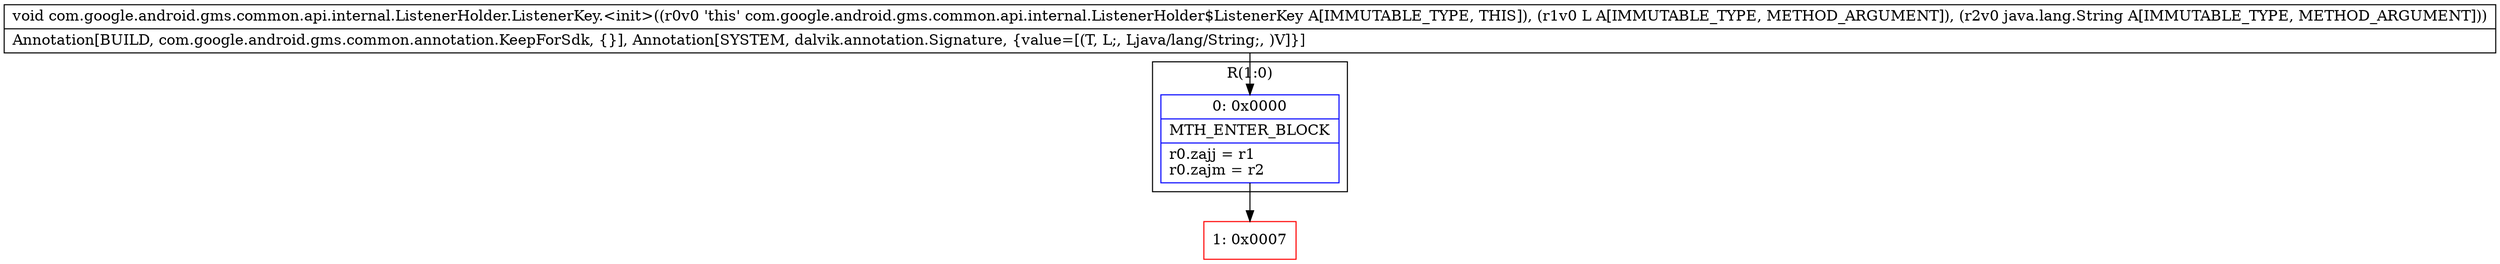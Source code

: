digraph "CFG forcom.google.android.gms.common.api.internal.ListenerHolder.ListenerKey.\<init\>(Ljava\/lang\/Object;Ljava\/lang\/String;)V" {
subgraph cluster_Region_1896775615 {
label = "R(1:0)";
node [shape=record,color=blue];
Node_0 [shape=record,label="{0\:\ 0x0000|MTH_ENTER_BLOCK\l|r0.zajj = r1\lr0.zajm = r2\l}"];
}
Node_1 [shape=record,color=red,label="{1\:\ 0x0007}"];
MethodNode[shape=record,label="{void com.google.android.gms.common.api.internal.ListenerHolder.ListenerKey.\<init\>((r0v0 'this' com.google.android.gms.common.api.internal.ListenerHolder$ListenerKey A[IMMUTABLE_TYPE, THIS]), (r1v0 L A[IMMUTABLE_TYPE, METHOD_ARGUMENT]), (r2v0 java.lang.String A[IMMUTABLE_TYPE, METHOD_ARGUMENT]))  | Annotation[BUILD, com.google.android.gms.common.annotation.KeepForSdk, \{\}], Annotation[SYSTEM, dalvik.annotation.Signature, \{value=[(T, L;, Ljava\/lang\/String;, )V]\}]\l}"];
MethodNode -> Node_0;
Node_0 -> Node_1;
}

